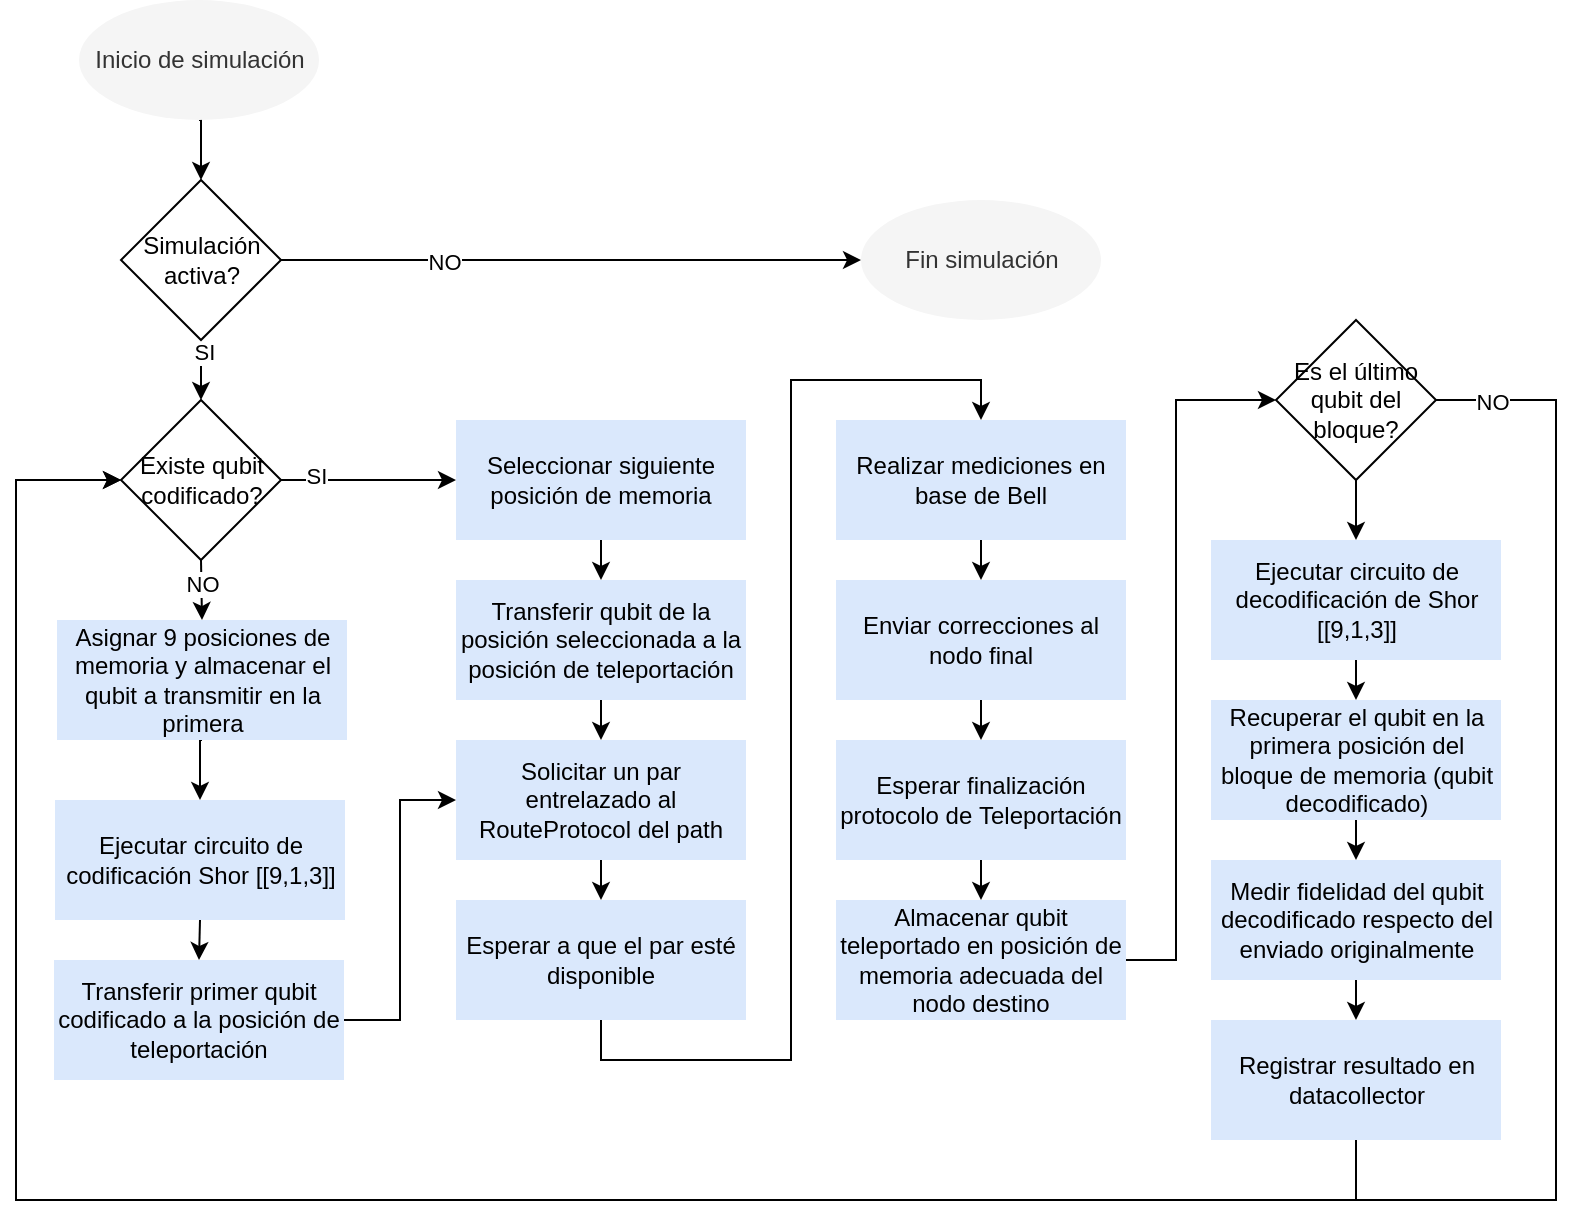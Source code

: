 <mxfile version="24.4.13" type="device">
  <diagram name="Página-1" id="CurySxxXu2C1Rzmgpb91">
    <mxGraphModel dx="954" dy="1196" grid="1" gridSize="10" guides="1" tooltips="1" connect="1" arrows="1" fold="1" page="1" pageScale="1" pageWidth="827" pageHeight="583" math="0" shadow="0">
      <root>
        <mxCell id="0" />
        <mxCell id="1" parent="0" />
        <mxCell id="Q6l-A-WZH55Bo8x8fdeK-15" style="edgeStyle=orthogonalEdgeStyle;rounded=0;orthogonalLoop=1;jettySize=auto;html=1;exitX=0.5;exitY=1;exitDx=0;exitDy=0;entryX=0.5;entryY=0;entryDx=0;entryDy=0;" parent="1" source="Q6l-A-WZH55Bo8x8fdeK-4" target="Q6l-A-WZH55Bo8x8fdeK-14" edge="1">
          <mxGeometry relative="1" as="geometry" />
        </mxCell>
        <mxCell id="Q6l-A-WZH55Bo8x8fdeK-4" value="Inicio de simulación" style="ellipse;whiteSpace=wrap;html=1;fillColor=#f5f5f5;fontColor=#333333;strokeColor=none;" parent="1" vertex="1">
          <mxGeometry x="61.5" y="-10" width="120" height="60" as="geometry" />
        </mxCell>
        <mxCell id="Q6l-A-WZH55Bo8x8fdeK-22" style="edgeStyle=orthogonalEdgeStyle;rounded=0;orthogonalLoop=1;jettySize=auto;html=1;exitX=0.5;exitY=1;exitDx=0;exitDy=0;entryX=0.5;entryY=0;entryDx=0;entryDy=0;" parent="1" source="Q6l-A-WZH55Bo8x8fdeK-13" target="Q6l-A-WZH55Bo8x8fdeK-28" edge="1">
          <mxGeometry relative="1" as="geometry">
            <mxPoint x="329.25" y="390" as="targetPoint" />
          </mxGeometry>
        </mxCell>
        <mxCell id="Q6l-A-WZH55Bo8x8fdeK-13" value="Asignar 9 posiciones de memoria y almacenar el qubit a transmitir en la primera" style="rounded=0;whiteSpace=wrap;html=1;fillColor=#dae8fc;strokeColor=none;" parent="1" vertex="1">
          <mxGeometry x="50.5" y="300" width="145" height="60" as="geometry" />
        </mxCell>
        <mxCell id="Q6l-A-WZH55Bo8x8fdeK-17" style="edgeStyle=orthogonalEdgeStyle;rounded=0;orthogonalLoop=1;jettySize=auto;html=1;exitX=1;exitY=0.5;exitDx=0;exitDy=0;" parent="1" source="Q6l-A-WZH55Bo8x8fdeK-14" target="Q6l-A-WZH55Bo8x8fdeK-16" edge="1">
          <mxGeometry relative="1" as="geometry" />
        </mxCell>
        <mxCell id="Q6l-A-WZH55Bo8x8fdeK-25" value="NO" style="edgeLabel;html=1;align=center;verticalAlign=middle;resizable=0;points=[];" parent="Q6l-A-WZH55Bo8x8fdeK-17" vertex="1" connectable="0">
          <mxGeometry x="-0.443" y="-1" relative="1" as="geometry">
            <mxPoint as="offset" />
          </mxGeometry>
        </mxCell>
        <mxCell id="wnbhyrZnfQyHXPAVB864-2" style="edgeStyle=orthogonalEdgeStyle;rounded=0;orthogonalLoop=1;jettySize=auto;html=1;exitX=0.5;exitY=1;exitDx=0;exitDy=0;entryX=0.5;entryY=0;entryDx=0;entryDy=0;" edge="1" parent="1" source="Q6l-A-WZH55Bo8x8fdeK-14" target="wnbhyrZnfQyHXPAVB864-1">
          <mxGeometry relative="1" as="geometry" />
        </mxCell>
        <mxCell id="wnbhyrZnfQyHXPAVB864-3" value="SI" style="edgeLabel;html=1;align=center;verticalAlign=middle;resizable=0;points=[];" vertex="1" connectable="0" parent="wnbhyrZnfQyHXPAVB864-2">
          <mxGeometry x="-0.6" y="1" relative="1" as="geometry">
            <mxPoint as="offset" />
          </mxGeometry>
        </mxCell>
        <mxCell id="Q6l-A-WZH55Bo8x8fdeK-14" value="Simulación activa?" style="rhombus;whiteSpace=wrap;html=1;" parent="1" vertex="1">
          <mxGeometry x="82.5" y="80" width="80" height="80" as="geometry" />
        </mxCell>
        <mxCell id="Q6l-A-WZH55Bo8x8fdeK-16" value="Fin simulación" style="ellipse;whiteSpace=wrap;html=1;fillColor=#f5f5f5;fontColor=#333333;strokeColor=none;" parent="1" vertex="1">
          <mxGeometry x="452.5" y="90" width="120" height="60" as="geometry" />
        </mxCell>
        <mxCell id="wnbhyrZnfQyHXPAVB864-39" style="edgeStyle=orthogonalEdgeStyle;rounded=0;orthogonalLoop=1;jettySize=auto;html=1;exitX=0.5;exitY=1;exitDx=0;exitDy=0;entryX=0.5;entryY=0;entryDx=0;entryDy=0;" edge="1" parent="1" source="Q6l-A-WZH55Bo8x8fdeK-28" target="wnbhyrZnfQyHXPAVB864-15">
          <mxGeometry relative="1" as="geometry" />
        </mxCell>
        <mxCell id="Q6l-A-WZH55Bo8x8fdeK-28" value="Ejecutar circuito de codificación Shor [[9,1,3]]" style="rounded=0;whiteSpace=wrap;html=1;fillColor=#dae8fc;strokeColor=none;" parent="1" vertex="1">
          <mxGeometry x="49.5" y="390" width="145" height="60" as="geometry" />
        </mxCell>
        <mxCell id="wnbhyrZnfQyHXPAVB864-18" style="edgeStyle=orthogonalEdgeStyle;rounded=0;orthogonalLoop=1;jettySize=auto;html=1;exitX=0.5;exitY=1;exitDx=0;exitDy=0;entryX=0.5;entryY=0;entryDx=0;entryDy=0;" edge="1" parent="1" source="Q6l-A-WZH55Bo8x8fdeK-29" target="Q6l-A-WZH55Bo8x8fdeK-30">
          <mxGeometry relative="1" as="geometry" />
        </mxCell>
        <mxCell id="Q6l-A-WZH55Bo8x8fdeK-29" value="Solicitar un par entrelazado al RouteProtocol del path" style="rounded=0;whiteSpace=wrap;html=1;fillColor=#dae8fc;strokeColor=none;" parent="1" vertex="1">
          <mxGeometry x="250" y="360" width="145" height="60" as="geometry" />
        </mxCell>
        <mxCell id="Q6l-A-WZH55Bo8x8fdeK-35" style="edgeStyle=orthogonalEdgeStyle;rounded=0;orthogonalLoop=1;jettySize=auto;html=1;exitX=0.5;exitY=1;exitDx=0;exitDy=0;entryX=0.5;entryY=0;entryDx=0;entryDy=0;" parent="1" source="Q6l-A-WZH55Bo8x8fdeK-30" target="Q6l-A-WZH55Bo8x8fdeK-31" edge="1">
          <mxGeometry relative="1" as="geometry" />
        </mxCell>
        <mxCell id="Q6l-A-WZH55Bo8x8fdeK-30" value="Esperar a que el par esté disponible" style="rounded=0;whiteSpace=wrap;html=1;fillColor=#dae8fc;strokeColor=none;" parent="1" vertex="1">
          <mxGeometry x="250" y="440" width="145" height="60" as="geometry" />
        </mxCell>
        <mxCell id="Q6l-A-WZH55Bo8x8fdeK-36" style="edgeStyle=orthogonalEdgeStyle;rounded=0;orthogonalLoop=1;jettySize=auto;html=1;exitX=0.5;exitY=1;exitDx=0;exitDy=0;entryX=0.5;entryY=0;entryDx=0;entryDy=0;" parent="1" source="Q6l-A-WZH55Bo8x8fdeK-31" target="Q6l-A-WZH55Bo8x8fdeK-32" edge="1">
          <mxGeometry relative="1" as="geometry" />
        </mxCell>
        <mxCell id="Q6l-A-WZH55Bo8x8fdeK-31" value="Realizar mediciones en base de Bell" style="rounded=0;whiteSpace=wrap;html=1;fillColor=#dae8fc;strokeColor=none;" parent="1" vertex="1">
          <mxGeometry x="440" y="200" width="145" height="60" as="geometry" />
        </mxCell>
        <mxCell id="wnbhyrZnfQyHXPAVB864-40" style="edgeStyle=orthogonalEdgeStyle;rounded=0;orthogonalLoop=1;jettySize=auto;html=1;exitX=0.5;exitY=1;exitDx=0;exitDy=0;entryX=0.5;entryY=0;entryDx=0;entryDy=0;" edge="1" parent="1" source="Q6l-A-WZH55Bo8x8fdeK-32" target="Q6l-A-WZH55Bo8x8fdeK-37">
          <mxGeometry relative="1" as="geometry" />
        </mxCell>
        <mxCell id="Q6l-A-WZH55Bo8x8fdeK-32" value="Enviar correcciones al nodo final" style="rounded=0;whiteSpace=wrap;html=1;fillColor=#dae8fc;strokeColor=none;" parent="1" vertex="1">
          <mxGeometry x="440" y="280" width="145" height="60" as="geometry" />
        </mxCell>
        <mxCell id="wnbhyrZnfQyHXPAVB864-47" style="edgeStyle=orthogonalEdgeStyle;rounded=0;orthogonalLoop=1;jettySize=auto;html=1;exitX=0.5;exitY=1;exitDx=0;exitDy=0;entryX=0.5;entryY=0;entryDx=0;entryDy=0;" edge="1" parent="1" source="Q6l-A-WZH55Bo8x8fdeK-37" target="wnbhyrZnfQyHXPAVB864-41">
          <mxGeometry relative="1" as="geometry" />
        </mxCell>
        <mxCell id="Q6l-A-WZH55Bo8x8fdeK-37" value="Esperar finalización protocolo de&amp;nbsp;&lt;span style=&quot;color: rgba(0, 0, 0, 0); font-family: monospace; font-size: 0px; text-align: start; text-wrap: nowrap;&quot;&gt;%3CmxGraphModel%3E%3Croot%3E%3CmxCell%20id%3D%220%22%2F%3E%3CmxCell%20id%3D%221%22%20parent%3D%220%22%2F%3E%3CmxCell%20id%3D%222%22%20value%3D%22Enviar%20correcciones%20al%20nodo%20final%22%20style%3D%22rounded%3D0%3BwhiteSpace%3Dwrap%3Bhtml%3D1%3BfillColor%3D%23dae8fc%3BstrokeColor%3Dnone%3B%22%20vertex%3D%221%22%20parent%3D%221%22%3E%3CmxGeometry%20x%3D%22250%22%20y%3D%22370%22%20width%3D%22145%22%20height%3D%2260%22%20as%3D%22geometry%22%2F%3E%3C%2FmxCell%3E%3C%2Froot%3E%3C%2FmxGraphModel%3E&lt;/span&gt;&lt;span style=&quot;color: rgba(0, 0, 0, 0); font-family: monospace; font-size: 0px; text-align: start; text-wrap: nowrap;&quot;&gt;%3CmxGraphModel%3E%3Croot%3E%3CmxCell%20id%3D%220%22%2F%3E%3CmxCell%20id%3D%221%22%20parent%3D%220%22%2F%3E%3CmxCell%20id%3D%222%22%20value%3D%22Enviar%20correcciones%20al%20nodo%20final%22%20style%3D%22rounded%3D0%3BwhiteSpace%3Dwrap%3Bhtml%3D1%3BfillColor%3D%23dae8fc%3BstrokeColor%3Dnone%3B%22%20vertex%3D%221%22%20parent%3D%221%22%3E%3CmxGeometry%20x%3D%22250%22%20y%3D%22370%22%20width%3D%22145%22%20height%3D%2260%22%20as%3D%22geometry%22%2F%3E%3C%2FmxCell%3E%3C%2Froot%3E%3C%2FmxGraphModel%3E&lt;/span&gt;Teleportación" style="rounded=0;whiteSpace=wrap;html=1;fillColor=#dae8fc;strokeColor=none;" parent="1" vertex="1">
          <mxGeometry x="440" y="360" width="145" height="60" as="geometry" />
        </mxCell>
        <mxCell id="wnbhyrZnfQyHXPAVB864-29" style="edgeStyle=orthogonalEdgeStyle;rounded=0;orthogonalLoop=1;jettySize=auto;html=1;exitX=0.5;exitY=1;exitDx=0;exitDy=0;entryX=0.5;entryY=0;entryDx=0;entryDy=0;" edge="1" parent="1" source="Q6l-A-WZH55Bo8x8fdeK-39" target="wnbhyrZnfQyHXPAVB864-23">
          <mxGeometry relative="1" as="geometry" />
        </mxCell>
        <mxCell id="Q6l-A-WZH55Bo8x8fdeK-39" value="Ejecutar circuito de decodificación de Shor [[9,1,3]]" style="rounded=0;whiteSpace=wrap;html=1;fillColor=#dae8fc;strokeColor=none;" parent="1" vertex="1">
          <mxGeometry x="627.5" y="260" width="145" height="60" as="geometry" />
        </mxCell>
        <mxCell id="wnbhyrZnfQyHXPAVB864-4" style="edgeStyle=orthogonalEdgeStyle;rounded=0;orthogonalLoop=1;jettySize=auto;html=1;exitX=0.5;exitY=1;exitDx=0;exitDy=0;entryX=0.5;entryY=0;entryDx=0;entryDy=0;" edge="1" parent="1" source="wnbhyrZnfQyHXPAVB864-1" target="Q6l-A-WZH55Bo8x8fdeK-13">
          <mxGeometry relative="1" as="geometry" />
        </mxCell>
        <mxCell id="wnbhyrZnfQyHXPAVB864-5" value="NO" style="edgeLabel;html=1;align=center;verticalAlign=middle;resizable=0;points=[];" vertex="1" connectable="0" parent="wnbhyrZnfQyHXPAVB864-4">
          <mxGeometry x="-0.2" relative="1" as="geometry">
            <mxPoint as="offset" />
          </mxGeometry>
        </mxCell>
        <mxCell id="wnbhyrZnfQyHXPAVB864-12" style="edgeStyle=orthogonalEdgeStyle;rounded=0;orthogonalLoop=1;jettySize=auto;html=1;exitX=1;exitY=0.5;exitDx=0;exitDy=0;entryX=0;entryY=0.5;entryDx=0;entryDy=0;" edge="1" parent="1" source="wnbhyrZnfQyHXPAVB864-1" target="wnbhyrZnfQyHXPAVB864-9">
          <mxGeometry relative="1" as="geometry" />
        </mxCell>
        <mxCell id="wnbhyrZnfQyHXPAVB864-13" value="SI" style="edgeLabel;html=1;align=center;verticalAlign=middle;resizable=0;points=[];" vertex="1" connectable="0" parent="wnbhyrZnfQyHXPAVB864-12">
          <mxGeometry x="-0.623" y="2" relative="1" as="geometry">
            <mxPoint x="1" as="offset" />
          </mxGeometry>
        </mxCell>
        <mxCell id="wnbhyrZnfQyHXPAVB864-1" value="Existe qubit codificado?" style="rhombus;whiteSpace=wrap;html=1;" vertex="1" parent="1">
          <mxGeometry x="82.5" y="190" width="80" height="80" as="geometry" />
        </mxCell>
        <mxCell id="wnbhyrZnfQyHXPAVB864-14" style="edgeStyle=orthogonalEdgeStyle;rounded=0;orthogonalLoop=1;jettySize=auto;html=1;exitX=0.5;exitY=1;exitDx=0;exitDy=0;entryX=0.5;entryY=0;entryDx=0;entryDy=0;" edge="1" parent="1" source="wnbhyrZnfQyHXPAVB864-9" target="wnbhyrZnfQyHXPAVB864-10">
          <mxGeometry relative="1" as="geometry" />
        </mxCell>
        <mxCell id="wnbhyrZnfQyHXPAVB864-9" value="Seleccionar siguiente posición de memoria" style="rounded=0;whiteSpace=wrap;html=1;fillColor=#dae8fc;strokeColor=none;" vertex="1" parent="1">
          <mxGeometry x="250" y="200" width="145" height="60" as="geometry" />
        </mxCell>
        <mxCell id="wnbhyrZnfQyHXPAVB864-17" style="edgeStyle=orthogonalEdgeStyle;rounded=0;orthogonalLoop=1;jettySize=auto;html=1;exitX=0.5;exitY=1;exitDx=0;exitDy=0;entryX=0.5;entryY=0;entryDx=0;entryDy=0;" edge="1" parent="1" source="wnbhyrZnfQyHXPAVB864-10" target="Q6l-A-WZH55Bo8x8fdeK-29">
          <mxGeometry relative="1" as="geometry" />
        </mxCell>
        <mxCell id="wnbhyrZnfQyHXPAVB864-10" value="Transferir qubit de la posición seleccionada a la posición de teleportación" style="rounded=0;whiteSpace=wrap;html=1;fillColor=#dae8fc;strokeColor=none;" vertex="1" parent="1">
          <mxGeometry x="250" y="280" width="145" height="60" as="geometry" />
        </mxCell>
        <mxCell id="wnbhyrZnfQyHXPAVB864-16" style="edgeStyle=orthogonalEdgeStyle;rounded=0;orthogonalLoop=1;jettySize=auto;html=1;exitX=1;exitY=0.5;exitDx=0;exitDy=0;entryX=0;entryY=0.5;entryDx=0;entryDy=0;" edge="1" parent="1" source="wnbhyrZnfQyHXPAVB864-15" target="Q6l-A-WZH55Bo8x8fdeK-29">
          <mxGeometry relative="1" as="geometry" />
        </mxCell>
        <mxCell id="wnbhyrZnfQyHXPAVB864-15" value="Transferir primer qubit codificado a la posición de teleportación" style="rounded=0;whiteSpace=wrap;html=1;fillColor=#dae8fc;strokeColor=none;" vertex="1" parent="1">
          <mxGeometry x="49" y="470" width="145" height="60" as="geometry" />
        </mxCell>
        <mxCell id="wnbhyrZnfQyHXPAVB864-50" style="edgeStyle=orthogonalEdgeStyle;rounded=0;orthogonalLoop=1;jettySize=auto;html=1;exitX=0.5;exitY=1;exitDx=0;exitDy=0;entryX=0.5;entryY=0;entryDx=0;entryDy=0;" edge="1" parent="1" source="wnbhyrZnfQyHXPAVB864-19" target="Q6l-A-WZH55Bo8x8fdeK-39">
          <mxGeometry relative="1" as="geometry" />
        </mxCell>
        <mxCell id="wnbhyrZnfQyHXPAVB864-19" value="Es el último qubit del bloque?" style="rhombus;whiteSpace=wrap;html=1;" vertex="1" parent="1">
          <mxGeometry x="660" y="150" width="80" height="80" as="geometry" />
        </mxCell>
        <mxCell id="wnbhyrZnfQyHXPAVB864-45" style="edgeStyle=orthogonalEdgeStyle;rounded=0;orthogonalLoop=1;jettySize=auto;html=1;exitX=0.5;exitY=1;exitDx=0;exitDy=0;entryX=0.5;entryY=0;entryDx=0;entryDy=0;" edge="1" parent="1" source="wnbhyrZnfQyHXPAVB864-23" target="wnbhyrZnfQyHXPAVB864-30">
          <mxGeometry relative="1" as="geometry" />
        </mxCell>
        <mxCell id="wnbhyrZnfQyHXPAVB864-23" value="Recuperar el qubit en la primera posición del bloque de memoria (qubit decodificado)" style="rounded=0;whiteSpace=wrap;html=1;fillColor=#dae8fc;strokeColor=none;" vertex="1" parent="1">
          <mxGeometry x="627.5" y="340" width="145" height="60" as="geometry" />
        </mxCell>
        <mxCell id="wnbhyrZnfQyHXPAVB864-27" style="edgeStyle=orthogonalEdgeStyle;rounded=0;orthogonalLoop=1;jettySize=auto;html=1;exitX=1;exitY=0.5;exitDx=0;exitDy=0;entryX=0;entryY=0.5;entryDx=0;entryDy=0;" edge="1" parent="1" source="wnbhyrZnfQyHXPAVB864-19" target="wnbhyrZnfQyHXPAVB864-1">
          <mxGeometry relative="1" as="geometry">
            <mxPoint x="945" y="220" as="sourcePoint" />
            <Array as="points">
              <mxPoint x="800" y="190" />
              <mxPoint x="800" y="590" />
              <mxPoint x="30" y="590" />
              <mxPoint x="30" y="230" />
            </Array>
          </mxGeometry>
        </mxCell>
        <mxCell id="wnbhyrZnfQyHXPAVB864-43" value="NO" style="edgeLabel;html=1;align=center;verticalAlign=middle;resizable=0;points=[];" vertex="1" connectable="0" parent="wnbhyrZnfQyHXPAVB864-27">
          <mxGeometry x="-0.966" y="-1" relative="1" as="geometry">
            <mxPoint as="offset" />
          </mxGeometry>
        </mxCell>
        <mxCell id="wnbhyrZnfQyHXPAVB864-49" style="edgeStyle=orthogonalEdgeStyle;rounded=0;orthogonalLoop=1;jettySize=auto;html=1;exitX=0.5;exitY=1;exitDx=0;exitDy=0;entryX=0.5;entryY=0;entryDx=0;entryDy=0;" edge="1" parent="1" source="wnbhyrZnfQyHXPAVB864-30" target="wnbhyrZnfQyHXPAVB864-32">
          <mxGeometry relative="1" as="geometry" />
        </mxCell>
        <mxCell id="wnbhyrZnfQyHXPAVB864-30" value="Medir fidelidad del qubit decodificado respecto del enviado originalmente" style="rounded=0;whiteSpace=wrap;html=1;fillColor=#dae8fc;strokeColor=none;" vertex="1" parent="1">
          <mxGeometry x="627.5" y="420" width="145" height="60" as="geometry" />
        </mxCell>
        <mxCell id="wnbhyrZnfQyHXPAVB864-51" style="edgeStyle=orthogonalEdgeStyle;rounded=0;orthogonalLoop=1;jettySize=auto;html=1;exitX=0.5;exitY=1;exitDx=0;exitDy=0;entryX=0;entryY=0.5;entryDx=0;entryDy=0;" edge="1" parent="1" source="wnbhyrZnfQyHXPAVB864-32" target="wnbhyrZnfQyHXPAVB864-1">
          <mxGeometry relative="1" as="geometry">
            <Array as="points">
              <mxPoint x="700" y="590" />
              <mxPoint x="30" y="590" />
              <mxPoint x="30" y="230" />
            </Array>
          </mxGeometry>
        </mxCell>
        <mxCell id="wnbhyrZnfQyHXPAVB864-32" value="Registrar resultado en datacollector" style="rounded=0;whiteSpace=wrap;html=1;fillColor=#dae8fc;strokeColor=none;" vertex="1" parent="1">
          <mxGeometry x="627.5" y="500" width="145" height="60" as="geometry" />
        </mxCell>
        <mxCell id="wnbhyrZnfQyHXPAVB864-42" style="edgeStyle=orthogonalEdgeStyle;rounded=0;orthogonalLoop=1;jettySize=auto;html=1;exitX=1;exitY=0.5;exitDx=0;exitDy=0;entryX=0;entryY=0.5;entryDx=0;entryDy=0;" edge="1" parent="1" source="wnbhyrZnfQyHXPAVB864-41" target="wnbhyrZnfQyHXPAVB864-19">
          <mxGeometry relative="1" as="geometry">
            <Array as="points">
              <mxPoint x="610" y="470" />
              <mxPoint x="610" y="190" />
            </Array>
          </mxGeometry>
        </mxCell>
        <mxCell id="wnbhyrZnfQyHXPAVB864-41" value="Almacenar qubit teleportado en posición de memoria adecuada del nodo destino" style="rounded=0;whiteSpace=wrap;html=1;fillColor=#dae8fc;strokeColor=none;" vertex="1" parent="1">
          <mxGeometry x="440" y="440" width="145" height="60" as="geometry" />
        </mxCell>
      </root>
    </mxGraphModel>
  </diagram>
</mxfile>
